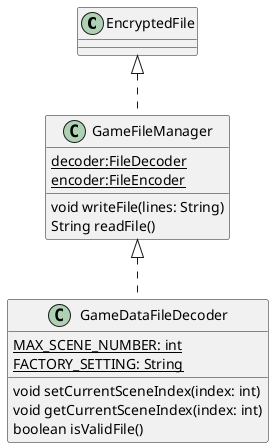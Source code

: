 @startuml
skinparam componentStyle rectangle

class EncryptedFile {

}
class GameFileManager {
     {static}   decoder:FileDecoder
     {static}   encoder:FileEncoder
     void writeFile(lines: String)
     String readFile()
}
class GameDataFileDecoder {
    {static} MAX_SCENE_NUMBER: int
    {static} FACTORY_SETTING: String
    void setCurrentSceneIndex(index: int)
    void getCurrentSceneIndex(index: int)
    boolean isValidFile()
}

GameFileManager .up-|> EncryptedFile
GameDataFileDecoder .up-|> GameFileManager

@enduml


